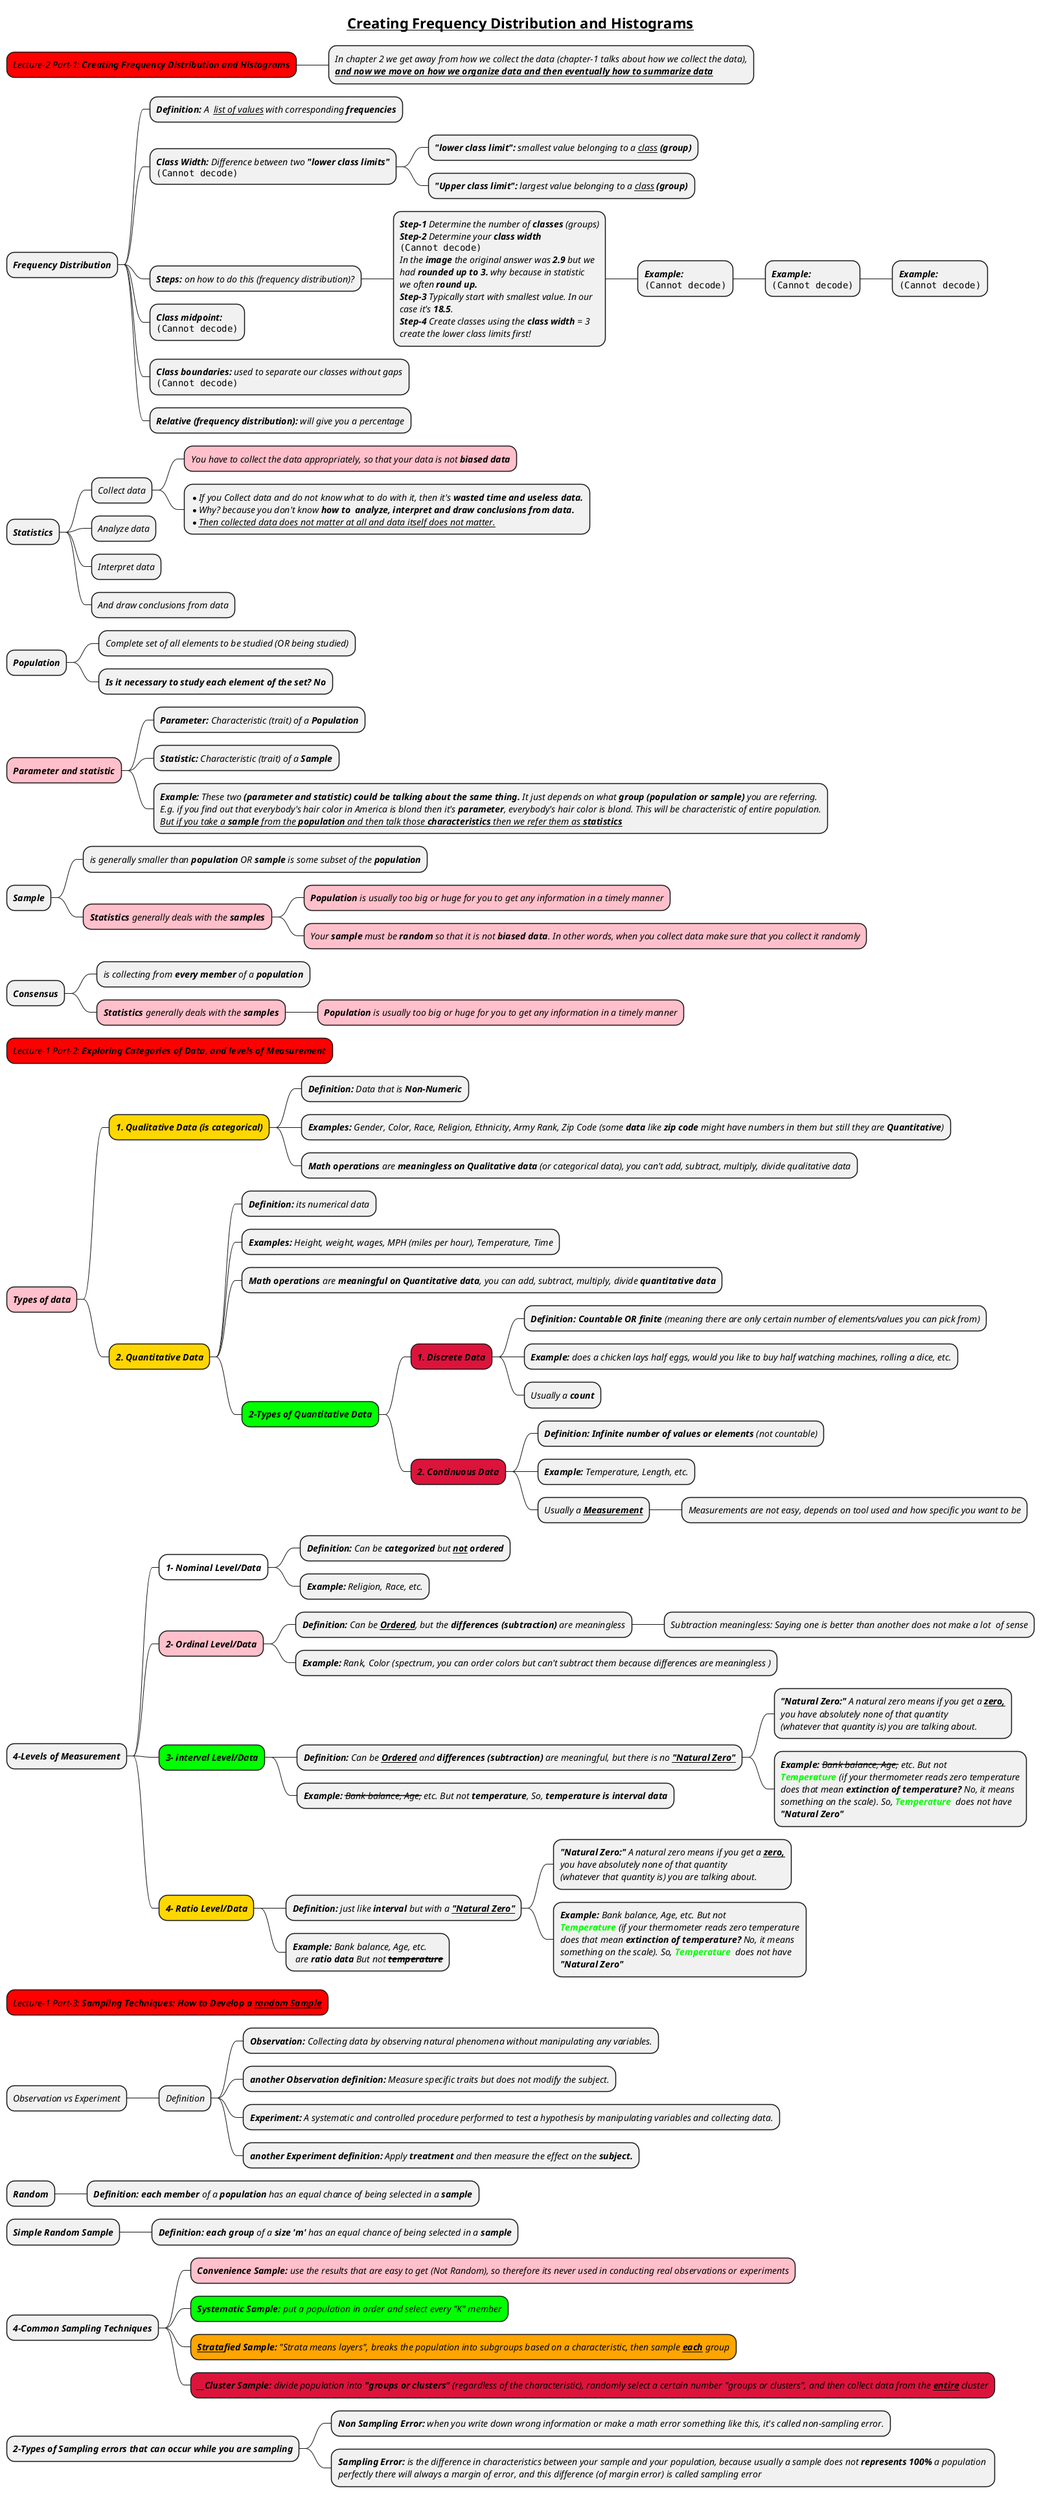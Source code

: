 @startmindmap
skinparam node {
    FontStyle italic
}

title =__Creating Frequency Distribution and Histograms__

*[#red] Lecture-2 Part-1: **Creating Frequency Distribution and Histograms**

**:In chapter 2 we get away from how we collect the data (chapter-1 talks about how we collect the data),
**__and now we move on how we organize data and then eventually how to summarize data__**;

* **Frequency Distribution**
** **Definition:** A  __list of values__ with corresponding **frequencies**
** **Class Width:** Difference between two **"lower class limits"**\n<img:images/img_5.png>
*** **"lower class limit":** smallest value belonging to a __class__ **(group)**
*** **"Upper class limit":** largest value belonging to a __class__ **(group)**
** **Steps:** on how to do this (frequency distribution)?
***:**Step-1** Determine the number of **classes** (groups)
**Step-2** Determine your **class width**
<img:images/img.png>
In the **image** the original answer was **2.9** but we
had **rounded up to 3.** why because in statistic
we often **round up.**
**Step-3** Typically start with smallest value. In our
case it's **18.5**.
**Step-4** Create classes using the **class width** = 3
create the lower class limits first!;

**** **Example:** \n<img:images/img_1.png>
***** **Example:** \n<img:images/img_6.png>
****** **Example:** \n<img:images/img_3.png>
** **Class midpoint:** \n<img:images/img_2.png>
** **Class boundaries:** used to separate our classes without gaps\n<img:images/img_4.png>
** **Relative (frequency distribution):** will give you a percentage

* **Statistics**
** Collect data
***[#pink] You have to collect the data appropriately, so that your data is not **biased data**
***:*If you Collect data and do not know what to do with it, then it's **wasted time and useless data.**
*Why? because you don't know **how to  analyze, interpret and draw conclusions from data.**
*__Then collected data does not matter at all and data itself does not matter.__;

** Analyze data
** Interpret data
** And draw conclusions from data

* **Population**
** Complete set of all elements to be studied (OR being studied)
** **Is it necessary to study each element of the set? No**

*[#pink] **Parameter and statistic**
** **Parameter:** Characteristic (trait) of a **Population**
** **Statistic:** Characteristic (trait) of a **Sample**
**:**Example:** These two **(parameter and statistic) could be talking about the same thing.** It just depends on what **group (population or sample)** you are referring.
E.g. if you find out that everybody's hair color in America is blond then it's **parameter**, everybody's hair color is blond. This will be characteristic of entire population.
__But if you take a **sample** from the **population** and then talk those **characteristics** then we refer them as **statistics**__;

* **Sample**
** is generally smaller than **population** OR **sample** is some subset of the **population**
**[#pink] **Statistics** generally deals with the **samples**
***[#pink] **Population** is usually too big or huge for you to get any information in a timely manner
***[#pink] Your **sample** must be **random** so that it is not **biased data**. In other words, when you collect data make sure that you collect it randomly

* **Consensus**
** is collecting from **every member** of a **population**
**[#pink] **Statistics** generally deals with the **samples**
***[#pink] **Population** is usually too big or huge for you to get any information in a timely manner


*[#red] Lecture-1 Part-2: **Exploring Categories of Data, and levels of Measurement**
*[#pink] **Types of data**
**[#gold] **1. Qualitative Data (is categorical)**
*** **Definition:** Data that is **Non-Numeric**
*** **Examples:** Gender, Color, Race, Religion, Ethnicity, Army Rank, Zip Code (some **data** like **zip code** might have numbers in them but still they are **Quantitative**)
*** **Math operations** are **meaningless on Qualitative data** (or categorical data), you can't add, subtract, multiply, divide qualitative data
**[#gold] **2. Quantitative Data**
*** **Definition:** its numerical data
*** **Examples:** Height, weight, wages, MPH (miles per hour), Temperature, Time
*** **Math operations** are **meaningful on Quantitative data**, you can add, subtract, multiply, divide **quantitative data**
***[#lime] **2-Types of Quantitative Data**
****[#crimson] **1. Discrete Data**
***** **Definition:** **Countable OR finite** (meaning there are only certain number of elements/values you can pick from)
***** **Example:** does a chicken lays half eggs, would you like to buy half watching machines, rolling a dice, etc.
***** Usually a **count**

****[#crimson] **2. Continuous Data**
***** **Definition:** **Infinite number of values or elements** (not countable)
***** **Example:** Temperature, Length, etc.
***** Usually a **__Measurement__**
****** Measurements are not easy, depends on tool used and how specific you want to be

* **4-Levels of Measurement**
**[#white] **1- Nominal Level/Data**
*** **Definition:** Can be **categorized** but **__not__ ordered**
*** **Example:** Religion, Race, etc.

**[#pink] **2- Ordinal Level/Data**
*** **Definition:** Can be **__Ordered__**, but the **differences (subtraction)** are meaningless
**** Subtraction meaningless: Saying one is better than another does not make a lot  of sense
*** **Example:** Rank, Color (spectrum, you can order colors but can't subtract them because differences are meaningless )

**[#lime] **3- interval Level/Data**
*** **Definition:** Can be **__Ordered__** and **differences (subtraction)** are meaningful, but there is no **__"Natural Zero"__**
****:**"Natural Zero:"** A natural zero means if you get a **__zero,__**
you have absolutely none of that quantity
(whatever that quantity is) you are talking about.;
****:**Example:** --Bank balance, Age,-- etc. But not
<color #lime>**Temperature**</color> (if your thermometer reads zero temperature
does that mean **extinction of temperature?** No, it means
something on the scale). So, <color #lime>**Temperature**</color>  does not have
**"Natural Zero"**;
*** **Example:** --Bank balance, Age,-- etc. But not **temperature**, So, **temperature is interval data**

**[#gold] **4- Ratio Level/Data**
*** **Definition:** just like **interval** but with a **__"Natural Zero"__**
****:**"Natural Zero:"** A natural zero means if you get a **__zero,__**
you have absolutely none of that quantity
(whatever that quantity is) you are talking about.;
****:**Example:** Bank balance, Age, etc. But not
<color #lime>**Temperature**</color> (if your thermometer reads zero temperature
does that mean **extinction of temperature?** No, it means
something on the scale). So, <color #lime>**Temperature**</color>  does not have
**"Natural Zero"**;
*** **Example:** Bank balance, Age, etc.\n are **ratio data** But not --**temperature**--

*[#red] Lecture-1 Part-3: **Sampling Techniques: How to Develop a __random Sample__**

* Observation vs Experiment
** Definition
*** **Observation:** Collecting data by observing natural phenomena without manipulating any variables.
*** **another Observation definition:** Measure specific traits but does not modify the subject.
*** **Experiment:** A systematic and controlled procedure performed to test a hypothesis by manipulating variables and collecting data.
*** **another Experiment definition:** Apply **treatment** and then measure the effect on the **subject.**

* **Random**
** **Definition:** **each member** of a **population** has an equal chance of being selected in a **sample**

* **Simple Random Sample**
** **Definition:** **each group** of a **size 'm'** has an equal chance of being selected in a **sample**

* **4-Common Sampling Techniques**
**[#pink] **Convenience Sample:** use the results that are easy to get (Not Random), so therefore its never used in conducting real observations or experiments
**[#lime] **Systematic Sample:** put a population in order and select every "K" member
**[#orange] **__Strata__fied Sample:** "Strata means layers", breaks the population into subgroups based on a characteristic, then sample **__each__** group
**[#crimson] **__Cluster Sample:** divide population into **"groups or clusters"** (regardless of the characteristic), randomly select a certain number "groups or clusters", and then collect data from the **__entire__** cluster

* **2-Types of Sampling errors that can occur while you are sampling**
** **Non Sampling Error:** when you write down wrong information or make a math error something like this, it's called non-sampling error.
** **Sampling Error:** is the difference in characteristics between your sample and your population, because usually a sample does not **represents 100%** a population \nperfectly there will always a margin of error, and this difference (of margin error) is called sampling error

@endmindmap
